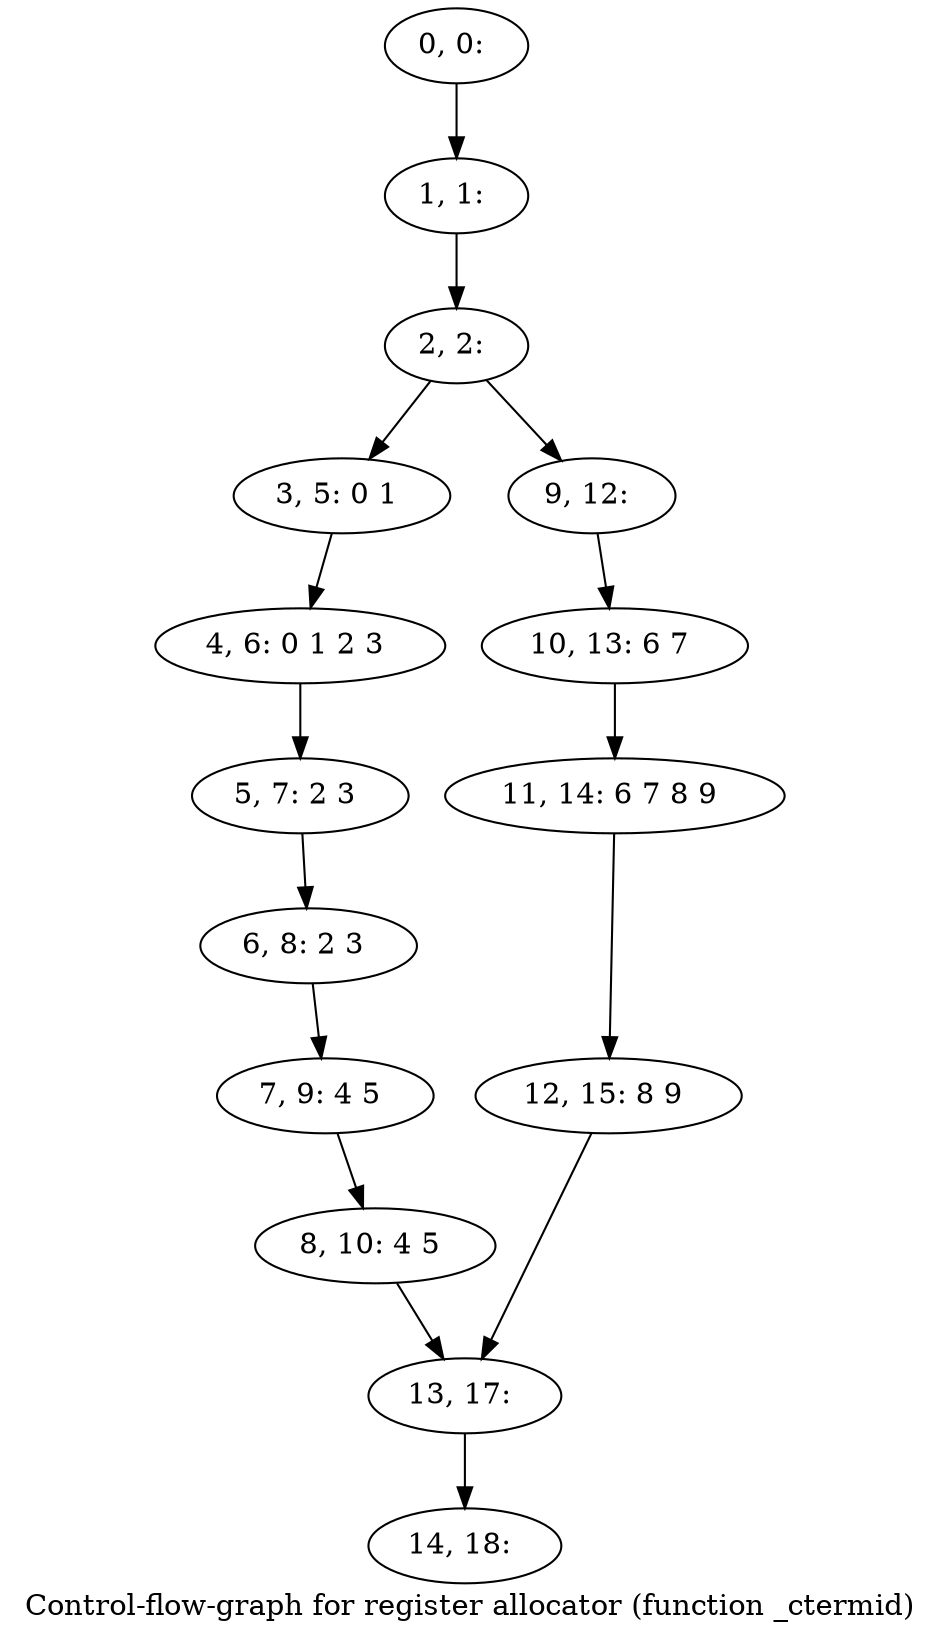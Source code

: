 digraph G {
graph [label="Control-flow-graph for register allocator (function _ctermid)"]
0[label="0, 0: "];
1[label="1, 1: "];
2[label="2, 2: "];
3[label="3, 5: 0 1 "];
4[label="4, 6: 0 1 2 3 "];
5[label="5, 7: 2 3 "];
6[label="6, 8: 2 3 "];
7[label="7, 9: 4 5 "];
8[label="8, 10: 4 5 "];
9[label="9, 12: "];
10[label="10, 13: 6 7 "];
11[label="11, 14: 6 7 8 9 "];
12[label="12, 15: 8 9 "];
13[label="13, 17: "];
14[label="14, 18: "];
0->1 ;
1->2 ;
2->3 ;
2->9 ;
3->4 ;
4->5 ;
5->6 ;
6->7 ;
7->8 ;
8->13 ;
9->10 ;
10->11 ;
11->12 ;
12->13 ;
13->14 ;
}
